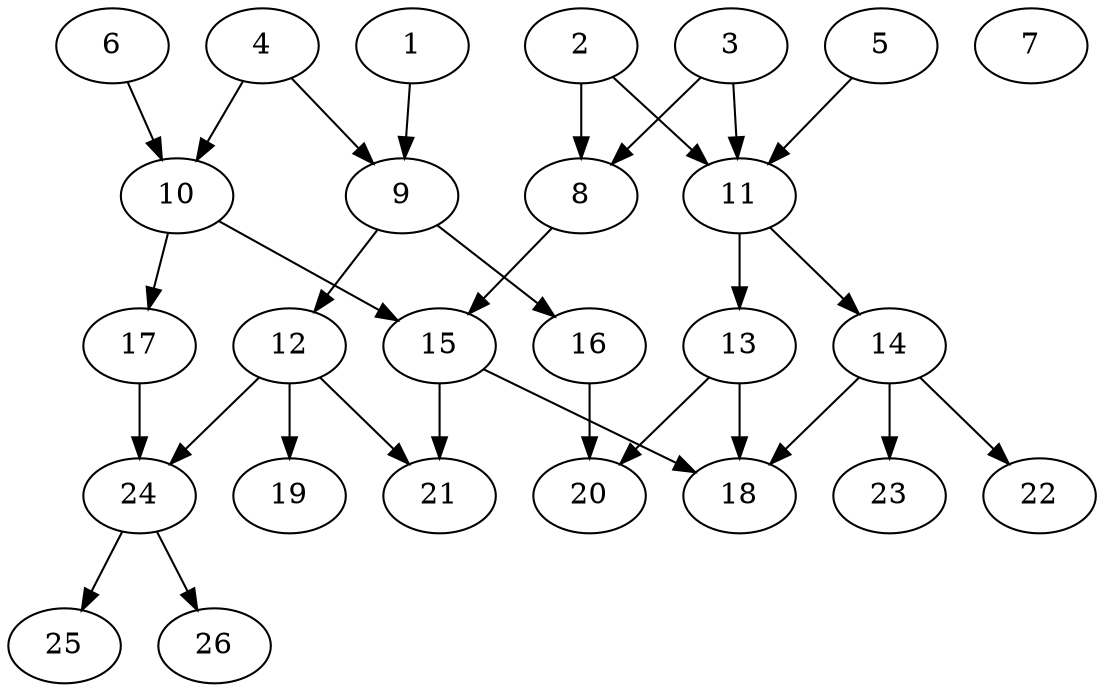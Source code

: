 // DAG (tier=2-normal, mode=data, n=26, ccr=0.412, fat=0.559, density=0.430, regular=0.595, jump=0.177, mindata=2097152, maxdata=16777216)
// DAG automatically generated by daggen at Sun Aug 24 16:33:34 2025
// /home/ermia/Project/Environments/daggen/bin/daggen --dot --ccr 0.412 --fat 0.559 --regular 0.595 --density 0.430 --jump 0.177 --mindata 2097152 --maxdata 16777216 -n 26 
digraph G {
  1 [size="83649134298643200", alpha="0.02", expect_size="41824567149321600"]
  1 -> 9 [size ="87355012677632"]
  2 [size="895252671043911811072", alpha="0.12", expect_size="447626335521955905536"]
  2 -> 8 [size ="743111080804352"]
  2 -> 11 [size ="743111080804352"]
  3 [size="745783367597171933184", alpha="0.08", expect_size="372891683798585966592"]
  3 -> 8 [size ="657907922239488"]
  3 -> 11 [size ="657907922239488"]
  4 [size="78745581300468880", alpha="0.19", expect_size="39372790650234440"]
  4 -> 9 [size ="1684339372851200"]
  4 -> 10 [size ="1684339372851200"]
  5 [size="67947930585790792", alpha="0.10", expect_size="33973965292895396"]
  5 -> 11 [size ="146218680320000"]
  6 [size="587035060072909568", alpha="0.06", expect_size="293517530036454784"]
  6 -> 10 [size ="290524548300800"]
  7 [size="148184897828101088", alpha="0.06", expect_size="74092448914050544"]
  8 [size="3095310160740650", alpha="0.08", expect_size="1547655080370325"]
  8 -> 15 [size ="332309974745088"]
  9 [size="231464686684957835264", alpha="0.16", expect_size="115732343342478917632"]
  9 -> 12 [size ="301587369033728"]
  9 -> 16 [size ="301587369033728"]
  10 [size="20572296068281872", alpha="0.01", expect_size="10286148034140936"]
  10 -> 15 [size ="872921912311808"]
  10 -> 17 [size ="872921912311808"]
  11 [size="16716890470982090752", alpha="0.18", expect_size="8358445235491045376"]
  11 -> 13 [size ="52303046377472"]
  11 -> 14 [size ="52303046377472"]
  12 [size="1823684480971782656", alpha="0.13", expect_size="911842240485891328"]
  12 -> 19 [size ="733353082880000"]
  12 -> 21 [size ="733353082880000"]
  12 -> 24 [size ="733353082880000"]
  13 [size="43824947593082944", alpha="0.03", expect_size="21912473796541472"]
  13 -> 18 [size ="1733909578514432"]
  13 -> 20 [size ="1733909578514432"]
  14 [size="118396276882402112", alpha="0.01", expect_size="59198138441201056"]
  14 -> 18 [size ="2122057986867200"]
  14 -> 22 [size ="2122057986867200"]
  14 -> 23 [size ="2122057986867200"]
  15 [size="38465985432359592", alpha="0.18", expect_size="19232992716179796"]
  15 -> 18 [size ="928194114879488"]
  15 -> 21 [size ="928194114879488"]
  16 [size="1407820119861624832000", alpha="0.18", expect_size="703910059930812416000"]
  16 -> 20 [size ="1004896727859200"]
  17 [size="1628770729224830976000", alpha="0.05", expect_size="814385364612415488000"]
  17 -> 24 [size ="1107464867020800"]
  18 [size="19090679732895744000", alpha="0.01", expect_size="9545339866447872000"]
  19 [size="89275690681894896", alpha="0.08", expect_size="44637845340947448"]
  20 [size="863671752327168000000", alpha="0.07", expect_size="431835876163584000000"]
  21 [size="40875947369489760256", alpha="0.01", expect_size="20437973684744880128"]
  22 [size="5039213981895358", alpha="0.13", expect_size="2519606990947679"]
  23 [size="839932708242331795456", alpha="0.02", expect_size="419966354121165897728"]
  24 [size="3522642885719302864896", alpha="0.11", expect_size="1761321442859651432448"]
  24 -> 25 [size ="1852119762075648"]
  24 -> 26 [size ="1852119762075648"]
  25 [size="43267289700818528", alpha="0.12", expect_size="21633644850409264"]
  26 [size="2605576209375038537728", alpha="0.14", expect_size="1302788104687519268864"]
}